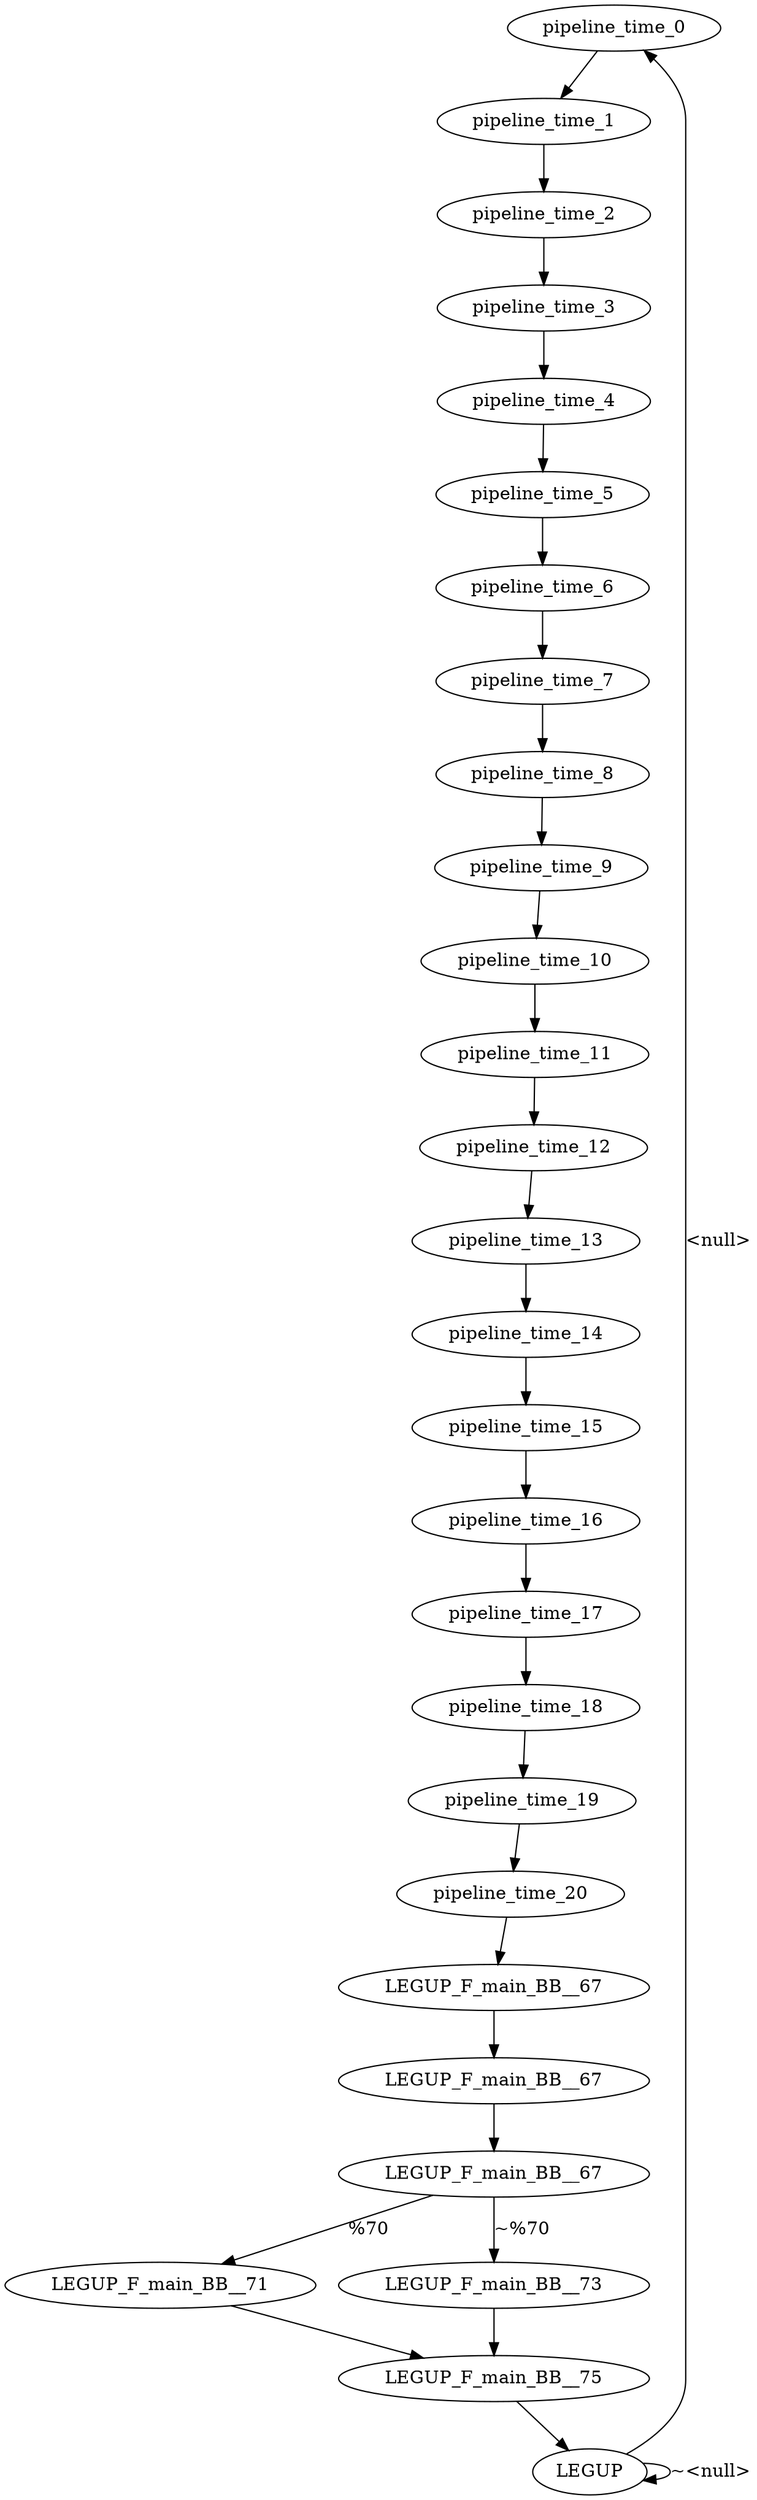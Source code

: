 digraph {
Node0x2fa35c0[label="pipeline_time_0"];
Node0x2fa3340[label="LEGUP"];
Node0x2fa3340 -> Node0x2fa35c0[label="<null>"];
Node0x2fa3340 -> Node0x2fa3340[label="~<null>"];
Node0x2f99d10[label="pipeline_time_1"];
Node0x2fa35c0 -> Node0x2f99d10;
Node0x2f99bd0[label="pipeline_time_2"];
Node0x2f99d10 -> Node0x2f99bd0;
Node0x2f99a90[label="pipeline_time_3"];
Node0x2f99bd0 -> Node0x2f99a90;
Node0x2f99950[label="pipeline_time_4"];
Node0x2f99a90 -> Node0x2f99950;
Node0x2f99810[label="pipeline_time_5"];
Node0x2f99950 -> Node0x2f99810;
Node0x2f996d0[label="pipeline_time_6"];
Node0x2f99810 -> Node0x2f996d0;
Node0x2f99590[label="pipeline_time_7"];
Node0x2f996d0 -> Node0x2f99590;
Node0x2f9a170[label="pipeline_time_8"];
Node0x2f99590 -> Node0x2f9a170;
Node0x2fa3210[label="pipeline_time_9"];
Node0x2f9a170 -> Node0x2fa3210;
Node0x2f9a750[label="pipeline_time_10"];
Node0x2fa3210 -> Node0x2f9a750;
Node0x2f9b6c0[label="pipeline_time_11"];
Node0x2f9a750 -> Node0x2f9b6c0;
Node0x2f9b810[label="pipeline_time_12"];
Node0x2f9b6c0 -> Node0x2f9b810;
Node0x2f99e50[label="pipeline_time_13"];
Node0x2f9b810 -> Node0x2f99e50;
Node0x2f99fa0[label="pipeline_time_14"];
Node0x2f99e50 -> Node0x2f99fa0;
Node0x2f60840[label="pipeline_time_15"];
Node0x2f99fa0 -> Node0x2f60840;
Node0x2f60950[label="pipeline_time_16"];
Node0x2f60840 -> Node0x2f60950;
Node0x2f9af70[label="pipeline_time_17"];
Node0x2f60950 -> Node0x2f9af70;
Node0x2f9b0c0[label="pipeline_time_18"];
Node0x2f9af70 -> Node0x2f9b0c0;
Node0x2f9b210[label="pipeline_time_19"];
Node0x2f9b0c0 -> Node0x2f9b210;
Node0x2f9b360[label="pipeline_time_20"];
Node0x2f9b210 -> Node0x2f9b360;
Node0x2fa3700[label="LEGUP_F_main_BB__67"];
Node0x2f9b360 -> Node0x2fa3700;
Node0x2fa3840[label="LEGUP_F_main_BB__67"];
Node0x2fa3700 -> Node0x2fa3840;
Node0x2fa3980[label="LEGUP_F_main_BB__67"];
Node0x2fa3840 -> Node0x2fa3980;
Node0x2fa3ac0[label="LEGUP_F_main_BB__71"];
Node0x2fa3980 -> Node0x2fa3ac0[label="%70"];
Node0x2fa3c00[label="LEGUP_F_main_BB__73"];
Node0x2fa3980 -> Node0x2fa3c00[label="~%70"];
Node0x2fa3d40[label="LEGUP_F_main_BB__75"];
Node0x2fa3ac0 -> Node0x2fa3d40;
Node0x2fa3c00 -> Node0x2fa3d40;
Node0x2fa3d40 -> Node0x2fa3340;
}
